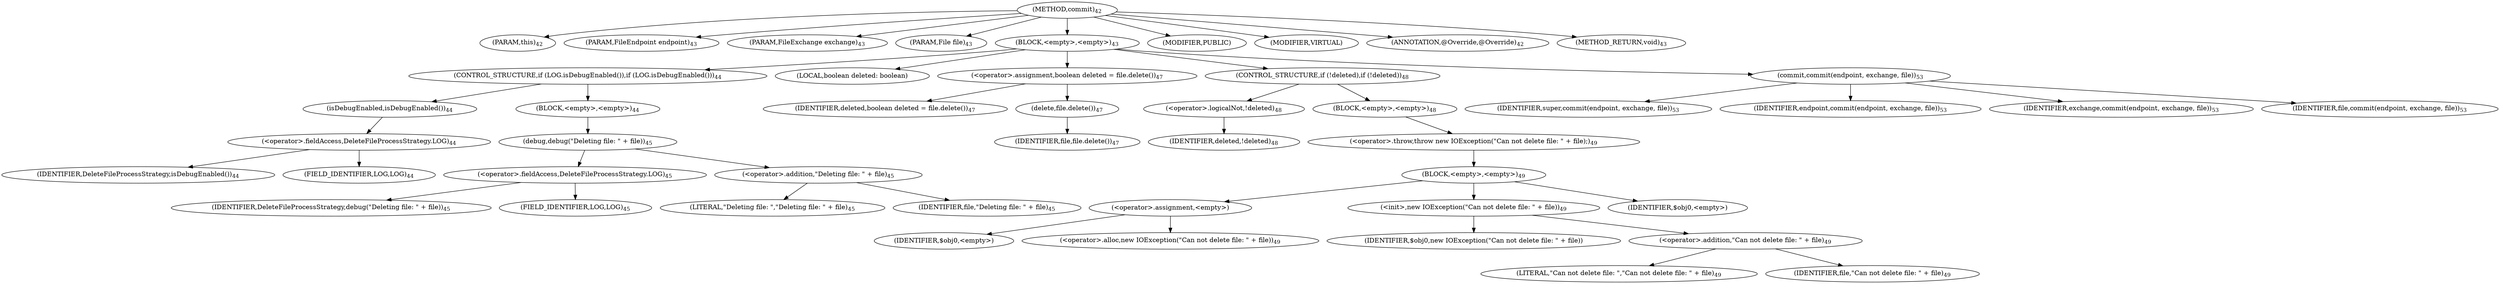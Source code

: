 digraph "commit" {  
"25" [label = <(METHOD,commit)<SUB>42</SUB>> ]
"26" [label = <(PARAM,this)<SUB>42</SUB>> ]
"27" [label = <(PARAM,FileEndpoint endpoint)<SUB>43</SUB>> ]
"28" [label = <(PARAM,FileExchange exchange)<SUB>43</SUB>> ]
"29" [label = <(PARAM,File file)<SUB>43</SUB>> ]
"30" [label = <(BLOCK,&lt;empty&gt;,&lt;empty&gt;)<SUB>43</SUB>> ]
"31" [label = <(CONTROL_STRUCTURE,if (LOG.isDebugEnabled()),if (LOG.isDebugEnabled()))<SUB>44</SUB>> ]
"32" [label = <(isDebugEnabled,isDebugEnabled())<SUB>44</SUB>> ]
"33" [label = <(&lt;operator&gt;.fieldAccess,DeleteFileProcessStrategy.LOG)<SUB>44</SUB>> ]
"34" [label = <(IDENTIFIER,DeleteFileProcessStrategy,isDebugEnabled())<SUB>44</SUB>> ]
"35" [label = <(FIELD_IDENTIFIER,LOG,LOG)<SUB>44</SUB>> ]
"36" [label = <(BLOCK,&lt;empty&gt;,&lt;empty&gt;)<SUB>44</SUB>> ]
"37" [label = <(debug,debug(&quot;Deleting file: &quot; + file))<SUB>45</SUB>> ]
"38" [label = <(&lt;operator&gt;.fieldAccess,DeleteFileProcessStrategy.LOG)<SUB>45</SUB>> ]
"39" [label = <(IDENTIFIER,DeleteFileProcessStrategy,debug(&quot;Deleting file: &quot; + file))<SUB>45</SUB>> ]
"40" [label = <(FIELD_IDENTIFIER,LOG,LOG)<SUB>45</SUB>> ]
"41" [label = <(&lt;operator&gt;.addition,&quot;Deleting file: &quot; + file)<SUB>45</SUB>> ]
"42" [label = <(LITERAL,&quot;Deleting file: &quot;,&quot;Deleting file: &quot; + file)<SUB>45</SUB>> ]
"43" [label = <(IDENTIFIER,file,&quot;Deleting file: &quot; + file)<SUB>45</SUB>> ]
"44" [label = <(LOCAL,boolean deleted: boolean)> ]
"45" [label = <(&lt;operator&gt;.assignment,boolean deleted = file.delete())<SUB>47</SUB>> ]
"46" [label = <(IDENTIFIER,deleted,boolean deleted = file.delete())<SUB>47</SUB>> ]
"47" [label = <(delete,file.delete())<SUB>47</SUB>> ]
"48" [label = <(IDENTIFIER,file,file.delete())<SUB>47</SUB>> ]
"49" [label = <(CONTROL_STRUCTURE,if (!deleted),if (!deleted))<SUB>48</SUB>> ]
"50" [label = <(&lt;operator&gt;.logicalNot,!deleted)<SUB>48</SUB>> ]
"51" [label = <(IDENTIFIER,deleted,!deleted)<SUB>48</SUB>> ]
"52" [label = <(BLOCK,&lt;empty&gt;,&lt;empty&gt;)<SUB>48</SUB>> ]
"53" [label = <(&lt;operator&gt;.throw,throw new IOException(&quot;Can not delete file: &quot; + file);)<SUB>49</SUB>> ]
"54" [label = <(BLOCK,&lt;empty&gt;,&lt;empty&gt;)<SUB>49</SUB>> ]
"55" [label = <(&lt;operator&gt;.assignment,&lt;empty&gt;)> ]
"56" [label = <(IDENTIFIER,$obj0,&lt;empty&gt;)> ]
"57" [label = <(&lt;operator&gt;.alloc,new IOException(&quot;Can not delete file: &quot; + file))<SUB>49</SUB>> ]
"58" [label = <(&lt;init&gt;,new IOException(&quot;Can not delete file: &quot; + file))<SUB>49</SUB>> ]
"59" [label = <(IDENTIFIER,$obj0,new IOException(&quot;Can not delete file: &quot; + file))> ]
"60" [label = <(&lt;operator&gt;.addition,&quot;Can not delete file: &quot; + file)<SUB>49</SUB>> ]
"61" [label = <(LITERAL,&quot;Can not delete file: &quot;,&quot;Can not delete file: &quot; + file)<SUB>49</SUB>> ]
"62" [label = <(IDENTIFIER,file,&quot;Can not delete file: &quot; + file)<SUB>49</SUB>> ]
"63" [label = <(IDENTIFIER,$obj0,&lt;empty&gt;)> ]
"64" [label = <(commit,commit(endpoint, exchange, file))<SUB>53</SUB>> ]
"65" [label = <(IDENTIFIER,super,commit(endpoint, exchange, file))<SUB>53</SUB>> ]
"66" [label = <(IDENTIFIER,endpoint,commit(endpoint, exchange, file))<SUB>53</SUB>> ]
"67" [label = <(IDENTIFIER,exchange,commit(endpoint, exchange, file))<SUB>53</SUB>> ]
"68" [label = <(IDENTIFIER,file,commit(endpoint, exchange, file))<SUB>53</SUB>> ]
"69" [label = <(MODIFIER,PUBLIC)> ]
"70" [label = <(MODIFIER,VIRTUAL)> ]
"71" [label = <(ANNOTATION,@Override,@Override)<SUB>42</SUB>> ]
"72" [label = <(METHOD_RETURN,void)<SUB>43</SUB>> ]
  "25" -> "26" 
  "25" -> "27" 
  "25" -> "28" 
  "25" -> "29" 
  "25" -> "30" 
  "25" -> "69" 
  "25" -> "70" 
  "25" -> "71" 
  "25" -> "72" 
  "30" -> "31" 
  "30" -> "44" 
  "30" -> "45" 
  "30" -> "49" 
  "30" -> "64" 
  "31" -> "32" 
  "31" -> "36" 
  "32" -> "33" 
  "33" -> "34" 
  "33" -> "35" 
  "36" -> "37" 
  "37" -> "38" 
  "37" -> "41" 
  "38" -> "39" 
  "38" -> "40" 
  "41" -> "42" 
  "41" -> "43" 
  "45" -> "46" 
  "45" -> "47" 
  "47" -> "48" 
  "49" -> "50" 
  "49" -> "52" 
  "50" -> "51" 
  "52" -> "53" 
  "53" -> "54" 
  "54" -> "55" 
  "54" -> "58" 
  "54" -> "63" 
  "55" -> "56" 
  "55" -> "57" 
  "58" -> "59" 
  "58" -> "60" 
  "60" -> "61" 
  "60" -> "62" 
  "64" -> "65" 
  "64" -> "66" 
  "64" -> "67" 
  "64" -> "68" 
}
